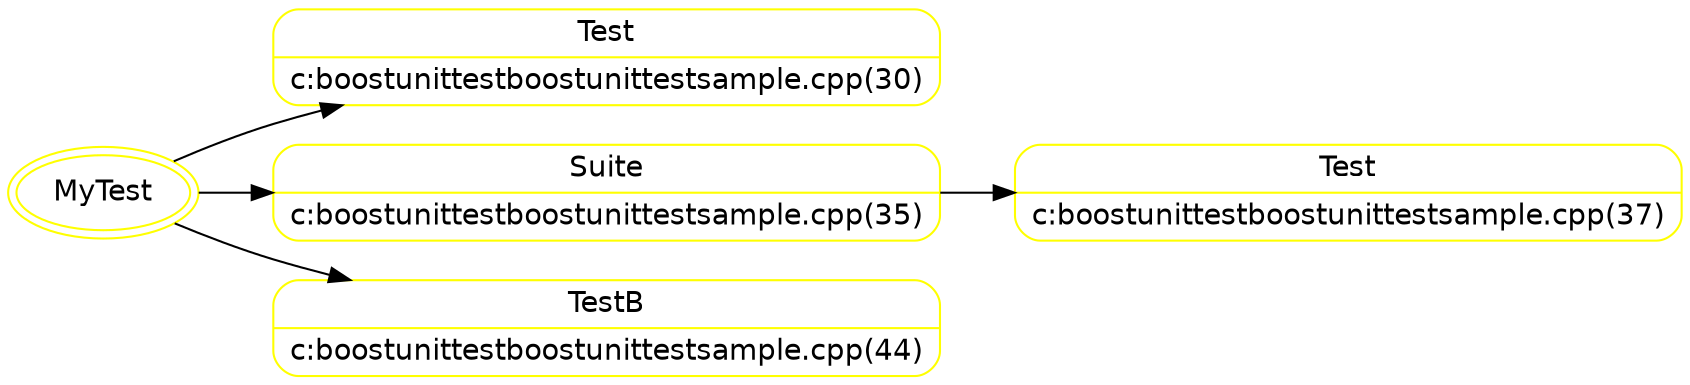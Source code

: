 digraph G {rankdir=LR;
tu1[shape=ellipse,peripheries=2,fontname=Helvetica,color=yellow,label="MyTest"];
{
tu65536[shape=Mrecord,fontname=Helvetica,color=yellow,label="Test|c:\boostunittest\boostunittestsample.cpp(30)"];
tu1 -> tu65536;
tu2[shape=Mrecord,fontname=Helvetica,color=yellow,label="Suite|c:\boostunittest\boostunittestsample.cpp(35)"];
tu1 -> tu2;
{
tu65537[shape=Mrecord,fontname=Helvetica,color=yellow,label="Test|c:\boostunittest\boostunittestsample.cpp(37)"];
tu2 -> tu65537;
}
tu65538[shape=Mrecord,fontname=Helvetica,color=yellow,label="TestB|c:\boostunittest\boostunittestsample.cpp(44)"];
tu1 -> tu65538;
}
}
